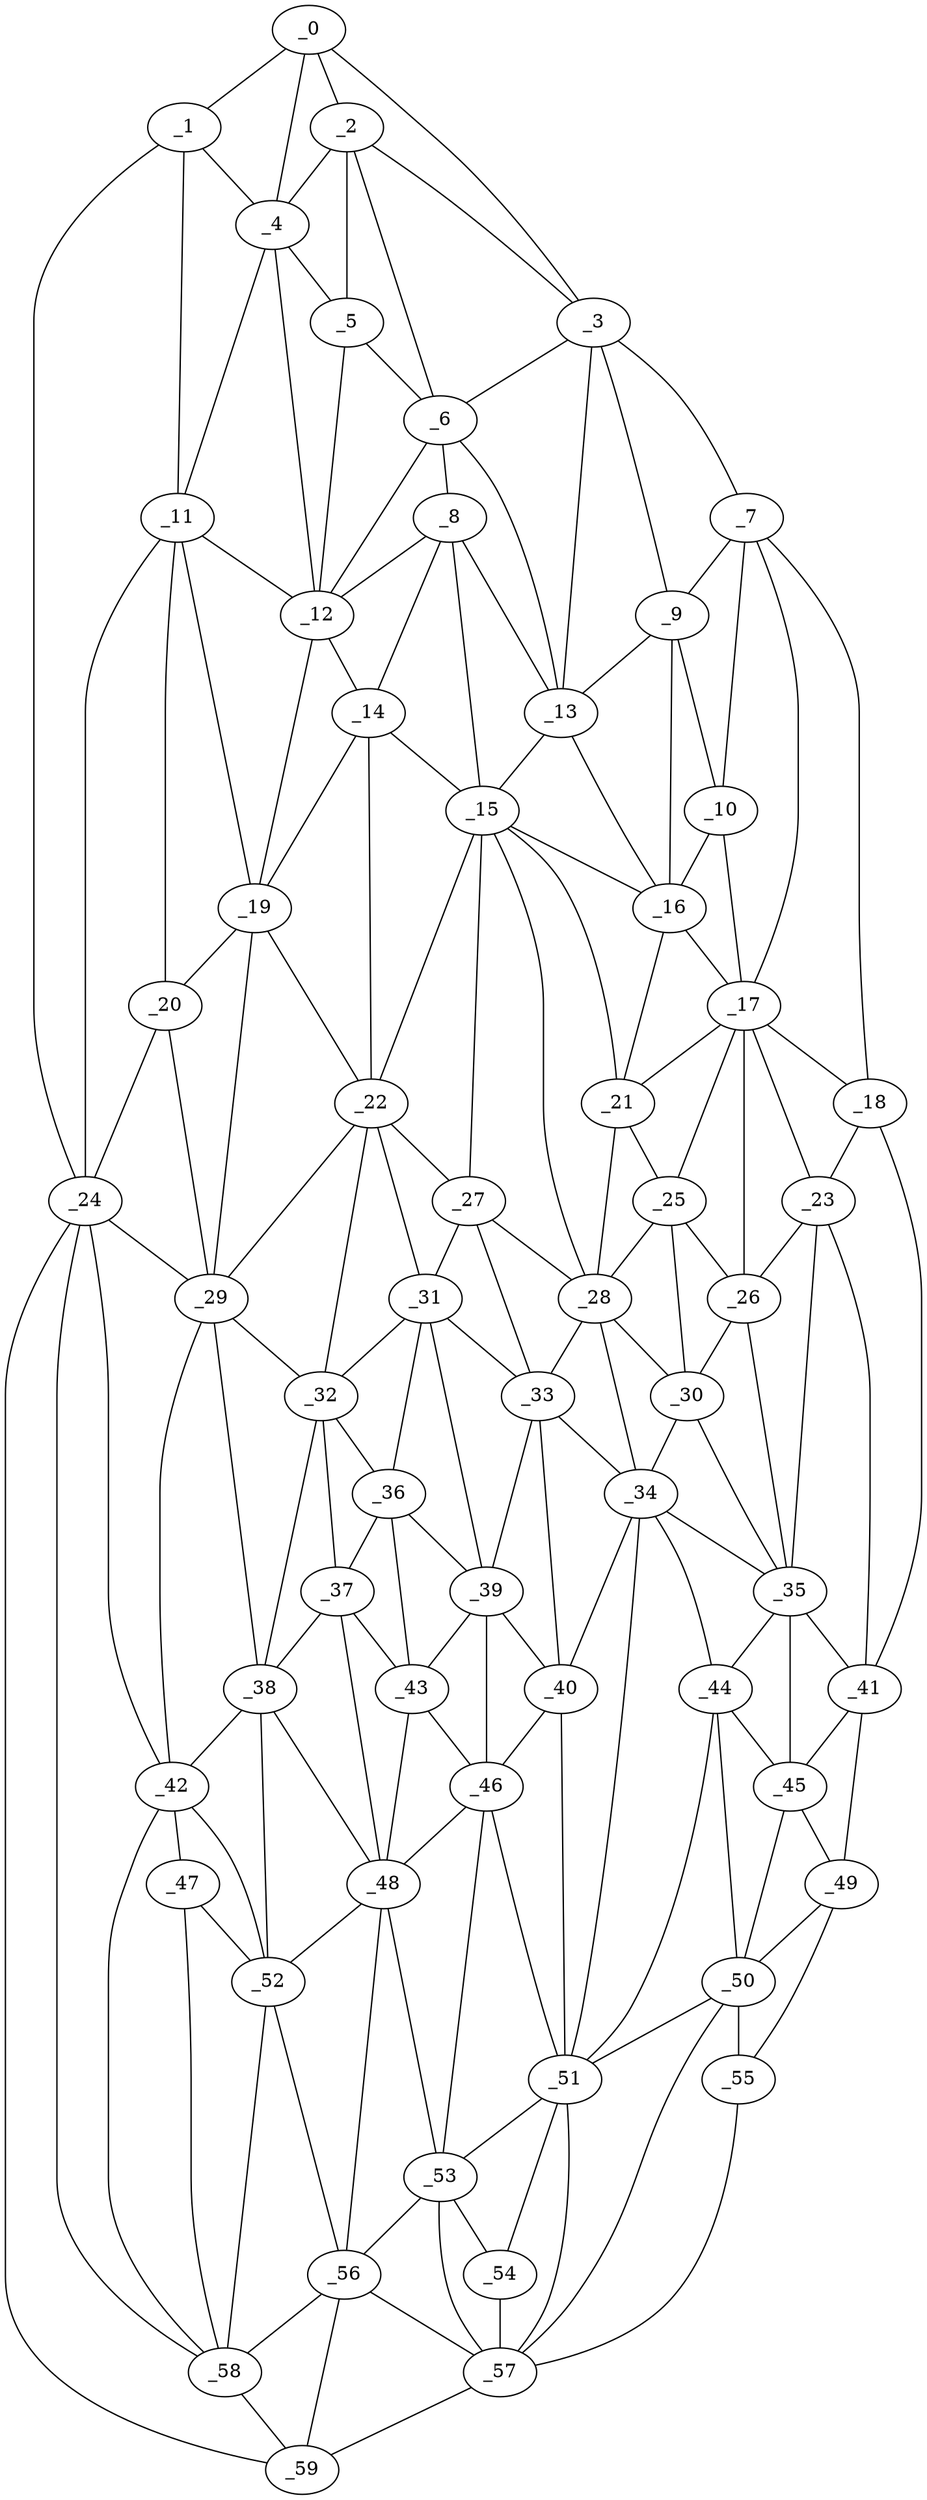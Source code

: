 graph "obj16__210.gxl" {
	_0	 [x=19,
		y=22];
	_1	 [x=29,
		y=17];
	_0 -- _1	 [valence=1];
	_2	 [x=31,
		y=66];
	_0 -- _2	 [valence=2];
	_3	 [x=32,
		y=84];
	_0 -- _3	 [valence=1];
	_4	 [x=36,
		y=52];
	_0 -- _4	 [valence=1];
	_1 -- _4	 [valence=1];
	_11	 [x=55,
		y=39];
	_1 -- _11	 [valence=2];
	_24	 [x=75,
		y=8];
	_1 -- _24	 [valence=1];
	_2 -- _3	 [valence=1];
	_2 -- _4	 [valence=2];
	_5	 [x=41,
		y=63];
	_2 -- _5	 [valence=2];
	_6	 [x=46,
		y=69];
	_2 -- _6	 [valence=2];
	_3 -- _6	 [valence=2];
	_7	 [x=47,
		y=109];
	_3 -- _7	 [valence=1];
	_9	 [x=51,
		y=94];
	_3 -- _9	 [valence=2];
	_13	 [x=55,
		y=89];
	_3 -- _13	 [valence=2];
	_4 -- _5	 [valence=2];
	_4 -- _11	 [valence=2];
	_12	 [x=55,
		y=58];
	_4 -- _12	 [valence=2];
	_5 -- _6	 [valence=2];
	_5 -- _12	 [valence=2];
	_8	 [x=51,
		y=69];
	_6 -- _8	 [valence=2];
	_6 -- _12	 [valence=1];
	_6 -- _13	 [valence=1];
	_7 -- _9	 [valence=2];
	_10	 [x=53,
		y=101];
	_7 -- _10	 [valence=2];
	_17	 [x=64,
		y=108];
	_7 -- _17	 [valence=1];
	_18	 [x=64,
		y=122];
	_7 -- _18	 [valence=1];
	_8 -- _12	 [valence=2];
	_8 -- _13	 [valence=2];
	_14	 [x=60,
		y=69];
	_8 -- _14	 [valence=2];
	_15	 [x=63,
		y=84];
	_8 -- _15	 [valence=1];
	_9 -- _10	 [valence=2];
	_9 -- _13	 [valence=1];
	_16	 [x=63,
		y=92];
	_9 -- _16	 [valence=2];
	_10 -- _16	 [valence=2];
	_10 -- _17	 [valence=2];
	_11 -- _12	 [valence=2];
	_19	 [x=65,
		y=58];
	_11 -- _19	 [valence=1];
	_20	 [x=68,
		y=40];
	_11 -- _20	 [valence=2];
	_11 -- _24	 [valence=1];
	_12 -- _14	 [valence=2];
	_12 -- _19	 [valence=2];
	_13 -- _15	 [valence=2];
	_13 -- _16	 [valence=2];
	_14 -- _15	 [valence=2];
	_14 -- _19	 [valence=2];
	_22	 [x=71,
		y=64];
	_14 -- _22	 [valence=1];
	_15 -- _16	 [valence=1];
	_21	 [x=68,
		y=95];
	_15 -- _21	 [valence=2];
	_15 -- _22	 [valence=2];
	_27	 [x=80,
		y=71];
	_15 -- _27	 [valence=2];
	_28	 [x=80,
		y=92];
	_15 -- _28	 [valence=2];
	_16 -- _17	 [valence=1];
	_16 -- _21	 [valence=2];
	_17 -- _18	 [valence=1];
	_17 -- _21	 [valence=1];
	_23	 [x=73,
		y=112];
	_17 -- _23	 [valence=2];
	_25	 [x=75,
		y=98];
	_17 -- _25	 [valence=2];
	_26	 [x=76,
		y=107];
	_17 -- _26	 [valence=2];
	_18 -- _23	 [valence=2];
	_41	 [x=102,
		y=121];
	_18 -- _41	 [valence=1];
	_19 -- _20	 [valence=1];
	_19 -- _22	 [valence=2];
	_29	 [x=83,
		y=43];
	_19 -- _29	 [valence=2];
	_20 -- _24	 [valence=1];
	_20 -- _29	 [valence=2];
	_21 -- _25	 [valence=2];
	_21 -- _28	 [valence=2];
	_22 -- _27	 [valence=2];
	_22 -- _29	 [valence=1];
	_31	 [x=86,
		y=62];
	_22 -- _31	 [valence=2];
	_32	 [x=88,
		y=50];
	_22 -- _32	 [valence=1];
	_23 -- _26	 [valence=2];
	_35	 [x=93,
		y=106];
	_23 -- _35	 [valence=2];
	_23 -- _41	 [valence=1];
	_24 -- _29	 [valence=2];
	_42	 [x=104,
		y=43];
	_24 -- _42	 [valence=2];
	_58	 [x=121,
		y=26];
	_24 -- _58	 [valence=1];
	_59	 [x=123,
		y=18];
	_24 -- _59	 [valence=1];
	_25 -- _26	 [valence=2];
	_25 -- _28	 [valence=2];
	_30	 [x=85,
		y=101];
	_25 -- _30	 [valence=1];
	_26 -- _30	 [valence=2];
	_26 -- _35	 [valence=1];
	_27 -- _28	 [valence=2];
	_27 -- _31	 [valence=1];
	_33	 [x=89,
		y=79];
	_27 -- _33	 [valence=2];
	_28 -- _30	 [valence=2];
	_28 -- _33	 [valence=1];
	_34	 [x=93,
		y=96];
	_28 -- _34	 [valence=2];
	_29 -- _32	 [valence=2];
	_38	 [x=100,
		y=48];
	_29 -- _38	 [valence=2];
	_29 -- _42	 [valence=2];
	_30 -- _34	 [valence=2];
	_30 -- _35	 [valence=2];
	_31 -- _32	 [valence=1];
	_31 -- _33	 [valence=1];
	_36	 [x=97,
		y=60];
	_31 -- _36	 [valence=1];
	_39	 [x=100,
		y=64];
	_31 -- _39	 [valence=2];
	_32 -- _36	 [valence=1];
	_37	 [x=98,
		y=52];
	_32 -- _37	 [valence=2];
	_32 -- _38	 [valence=1];
	_33 -- _34	 [valence=2];
	_33 -- _39	 [valence=1];
	_40	 [x=100,
		y=77];
	_33 -- _40	 [valence=1];
	_34 -- _35	 [valence=1];
	_34 -- _40	 [valence=1];
	_44	 [x=105,
		y=101];
	_34 -- _44	 [valence=1];
	_51	 [x=113,
		y=94];
	_34 -- _51	 [valence=2];
	_35 -- _41	 [valence=2];
	_35 -- _44	 [valence=1];
	_45	 [x=105,
		y=112];
	_35 -- _45	 [valence=2];
	_36 -- _37	 [valence=2];
	_36 -- _39	 [valence=2];
	_43	 [x=104,
		y=62];
	_36 -- _43	 [valence=1];
	_37 -- _38	 [valence=1];
	_37 -- _43	 [valence=2];
	_48	 [x=109,
		y=61];
	_37 -- _48	 [valence=2];
	_38 -- _42	 [valence=1];
	_38 -- _48	 [valence=1];
	_52	 [x=114,
		y=49];
	_38 -- _52	 [valence=2];
	_39 -- _40	 [valence=2];
	_39 -- _43	 [valence=1];
	_46	 [x=106,
		y=75];
	_39 -- _46	 [valence=2];
	_40 -- _46	 [valence=1];
	_40 -- _51	 [valence=2];
	_41 -- _45	 [valence=1];
	_49	 [x=111,
		y=116];
	_41 -- _49	 [valence=1];
	_47	 [x=108,
		y=42];
	_42 -- _47	 [valence=1];
	_42 -- _52	 [valence=2];
	_42 -- _58	 [valence=2];
	_43 -- _46	 [valence=2];
	_43 -- _48	 [valence=1];
	_44 -- _45	 [valence=1];
	_50	 [x=112,
		y=104];
	_44 -- _50	 [valence=2];
	_44 -- _51	 [valence=2];
	_45 -- _49	 [valence=2];
	_45 -- _50	 [valence=1];
	_46 -- _48	 [valence=2];
	_46 -- _51	 [valence=1];
	_53	 [x=117,
		y=82];
	_46 -- _53	 [valence=2];
	_47 -- _52	 [valence=2];
	_47 -- _58	 [valence=2];
	_48 -- _52	 [valence=2];
	_48 -- _53	 [valence=2];
	_56	 [x=119,
		y=57];
	_48 -- _56	 [valence=1];
	_49 -- _50	 [valence=2];
	_55	 [x=118,
		y=112];
	_49 -- _55	 [valence=1];
	_50 -- _51	 [valence=2];
	_50 -- _55	 [valence=1];
	_57	 [x=120,
		y=103];
	_50 -- _57	 [valence=2];
	_51 -- _53	 [valence=1];
	_54	 [x=117,
		y=91];
	_51 -- _54	 [valence=2];
	_51 -- _57	 [valence=2];
	_52 -- _56	 [valence=2];
	_52 -- _58	 [valence=2];
	_53 -- _54	 [valence=2];
	_53 -- _56	 [valence=2];
	_53 -- _57	 [valence=1];
	_54 -- _57	 [valence=1];
	_55 -- _57	 [valence=1];
	_56 -- _57	 [valence=2];
	_56 -- _58	 [valence=2];
	_56 -- _59	 [valence=1];
	_57 -- _59	 [valence=1];
	_58 -- _59	 [valence=1];
}
